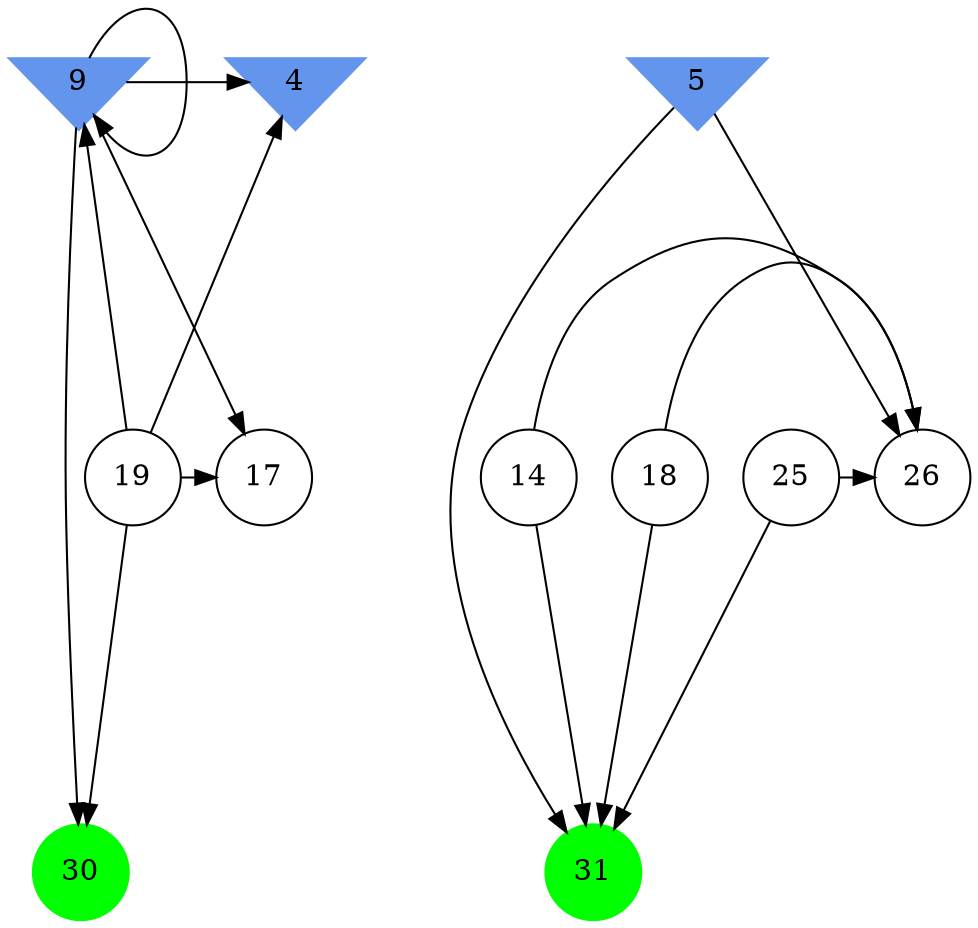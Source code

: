 digraph brain {
	ranksep=2.0;
	4 [shape=invtriangle,style=filled,color=cornflowerblue];
	5 [shape=invtriangle,style=filled,color=cornflowerblue];
	9 [shape=invtriangle,style=filled,color=cornflowerblue];
	14 [shape=circle,color=black];
	17 [shape=circle,color=black];
	18 [shape=circle,color=black];
	19 [shape=circle,color=black];
	25 [shape=circle,color=black];
	26 [shape=circle,color=black];
	30 [shape=circle,style=filled,color=green];
	31 [shape=circle,style=filled,color=green];
	19	->	9;
	19	->	30;
	19	->	17;
	19	->	4;
	9	->	9;
	9	->	30;
	9	->	17;
	9	->	4;
	14	->	26;
	14	->	31;
	25	->	26;
	25	->	31;
	18	->	26;
	18	->	31;
	5	->	26;
	5	->	31;
	{ rank=same; 4; 5; 9; }
	{ rank=same; 14; 17; 18; 19; 25; 26; }
	{ rank=same; 30; 31; }
}
